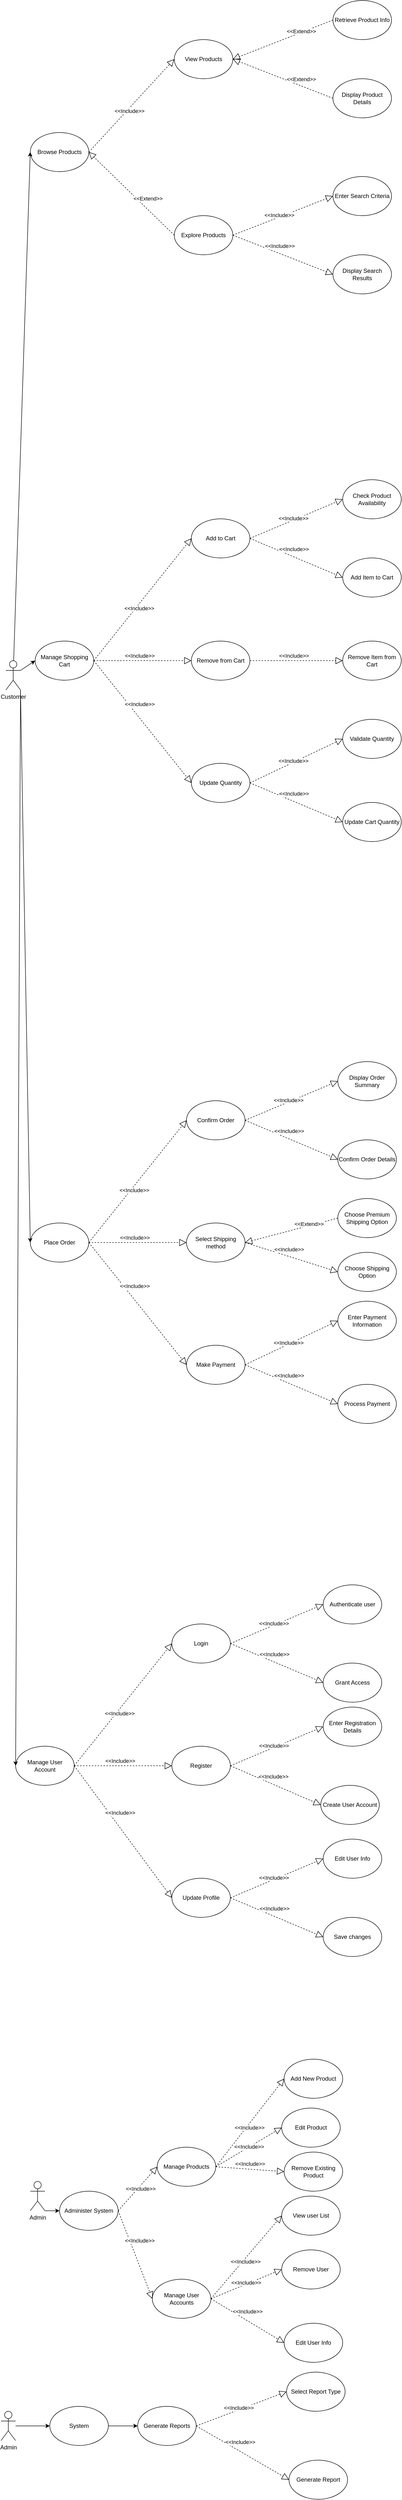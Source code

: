 <mxfile version="24.1.0" type="device">
  <diagram name="Page-1" id="H2FOLK643TPE5QBh98ee">
    <mxGraphModel dx="4780" dy="2930" grid="1" gridSize="10" guides="1" tooltips="1" connect="1" arrows="1" fold="1" page="1" pageScale="1" pageWidth="850" pageHeight="1100" math="0" shadow="0">
      <root>
        <mxCell id="0" />
        <mxCell id="1" parent="0" />
        <mxCell id="QdD4jBaarpmnHsl3jWZD-4" value="Browse Products" style="ellipse;whiteSpace=wrap;html=1;" parent="1" vertex="1">
          <mxGeometry x="80" y="500" width="120" height="80" as="geometry" />
        </mxCell>
        <mxCell id="QdD4jBaarpmnHsl3jWZD-5" style="rounded=0;orthogonalLoop=1;jettySize=auto;html=1;entryX=0;entryY=0.5;entryDx=0;entryDy=0;" parent="1" source="QdD4jBaarpmnHsl3jWZD-6" target="QdD4jBaarpmnHsl3jWZD-4" edge="1">
          <mxGeometry relative="1" as="geometry">
            <mxPoint x="170" y="690" as="sourcePoint" />
            <mxPoint x="310" y="690" as="targetPoint" />
          </mxGeometry>
        </mxCell>
        <mxCell id="QdD4jBaarpmnHsl3jWZD-6" value="Customer" style="shape=umlActor;verticalLabelPosition=bottom;verticalAlign=top;html=1;outlineConnect=0;" parent="1" vertex="1">
          <mxGeometry x="30" y="1580" width="30" height="60" as="geometry" />
        </mxCell>
        <mxCell id="QdD4jBaarpmnHsl3jWZD-7" value="View&amp;nbsp;Products" style="ellipse;whiteSpace=wrap;html=1;" parent="1" vertex="1">
          <mxGeometry x="375" y="310" width="120" height="80" as="geometry" />
        </mxCell>
        <mxCell id="QdD4jBaarpmnHsl3jWZD-8" value="Explore Products" style="ellipse;whiteSpace=wrap;html=1;" parent="1" vertex="1">
          <mxGeometry x="375" y="670" width="120" height="80" as="geometry" />
        </mxCell>
        <mxCell id="QdD4jBaarpmnHsl3jWZD-9" value="" style="endArrow=block;dashed=1;endFill=0;endSize=12;html=1;rounded=0;exitX=0;exitY=0.5;exitDx=0;exitDy=0;entryX=1;entryY=0.5;entryDx=0;entryDy=0;" parent="1" source="QdD4jBaarpmnHsl3jWZD-8" target="QdD4jBaarpmnHsl3jWZD-4" edge="1">
          <mxGeometry width="160" relative="1" as="geometry">
            <mxPoint x="365" y="539.66" as="sourcePoint" />
            <mxPoint x="225" y="539.66" as="targetPoint" />
          </mxGeometry>
        </mxCell>
        <mxCell id="QdD4jBaarpmnHsl3jWZD-10" value="&amp;lt;&amp;lt;Extend&amp;gt;&amp;gt;" style="edgeLabel;html=1;align=center;verticalAlign=middle;resizable=0;points=[];" parent="QdD4jBaarpmnHsl3jWZD-9" vertex="1" connectable="0">
          <mxGeometry x="-0.217" y="1" relative="1" as="geometry">
            <mxPoint x="15" y="-9" as="offset" />
          </mxGeometry>
        </mxCell>
        <mxCell id="QdD4jBaarpmnHsl3jWZD-11" value="" style="endArrow=block;dashed=1;endFill=0;endSize=12;html=1;rounded=0;exitX=1;exitY=0.5;exitDx=0;exitDy=0;entryX=0;entryY=0.5;entryDx=0;entryDy=0;" parent="1" source="QdD4jBaarpmnHsl3jWZD-4" target="QdD4jBaarpmnHsl3jWZD-7" edge="1">
          <mxGeometry width="160" relative="1" as="geometry">
            <mxPoint x="225" y="540" as="sourcePoint" />
            <mxPoint x="385" y="450" as="targetPoint" />
          </mxGeometry>
        </mxCell>
        <mxCell id="QdD4jBaarpmnHsl3jWZD-12" value="&amp;lt;&amp;lt;Include&amp;gt;&amp;gt;" style="edgeLabel;html=1;align=center;verticalAlign=middle;resizable=0;points=[];" parent="QdD4jBaarpmnHsl3jWZD-11" vertex="1" connectable="0">
          <mxGeometry x="-0.217" y="1" relative="1" as="geometry">
            <mxPoint x="15" y="-9" as="offset" />
          </mxGeometry>
        </mxCell>
        <mxCell id="QdD4jBaarpmnHsl3jWZD-13" value="Manage Shopping Cart" style="ellipse;whiteSpace=wrap;html=1;" parent="1" vertex="1">
          <mxGeometry x="90" y="1540" width="120" height="80" as="geometry" />
        </mxCell>
        <mxCell id="QdD4jBaarpmnHsl3jWZD-14" value="Add to Cart" style="ellipse;whiteSpace=wrap;html=1;" parent="1" vertex="1">
          <mxGeometry x="410" y="1290" width="120" height="80" as="geometry" />
        </mxCell>
        <mxCell id="QdD4jBaarpmnHsl3jWZD-15" value="Remove from Cart" style="ellipse;whiteSpace=wrap;html=1;" parent="1" vertex="1">
          <mxGeometry x="410" y="1540" width="120" height="80" as="geometry" />
        </mxCell>
        <mxCell id="QdD4jBaarpmnHsl3jWZD-16" value="" style="endArrow=block;dashed=1;endFill=0;endSize=12;html=1;rounded=0;exitX=1;exitY=0.5;exitDx=0;exitDy=0;entryX=0;entryY=0.5;entryDx=0;entryDy=0;" parent="1" source="QdD4jBaarpmnHsl3jWZD-13" target="QdD4jBaarpmnHsl3jWZD-15" edge="1">
          <mxGeometry width="160" relative="1" as="geometry">
            <mxPoint x="212.5" y="1260" as="sourcePoint" />
            <mxPoint x="377.5" y="1259.66" as="targetPoint" />
          </mxGeometry>
        </mxCell>
        <mxCell id="QdD4jBaarpmnHsl3jWZD-17" value="&amp;lt;&amp;lt;Include&amp;gt;&amp;gt;" style="edgeLabel;html=1;align=center;verticalAlign=middle;resizable=0;points=[];" parent="QdD4jBaarpmnHsl3jWZD-16" vertex="1" connectable="0">
          <mxGeometry x="-0.217" y="1" relative="1" as="geometry">
            <mxPoint x="15" y="-9" as="offset" />
          </mxGeometry>
        </mxCell>
        <mxCell id="QdD4jBaarpmnHsl3jWZD-18" value="" style="endArrow=block;dashed=1;endFill=0;endSize=12;html=1;rounded=0;exitX=1;exitY=0.5;exitDx=0;exitDy=0;entryX=0;entryY=0.5;entryDx=0;entryDy=0;" parent="1" source="QdD4jBaarpmnHsl3jWZD-13" target="QdD4jBaarpmnHsl3jWZD-14" edge="1">
          <mxGeometry width="160" relative="1" as="geometry">
            <mxPoint x="212.5" y="1260" as="sourcePoint" />
            <mxPoint x="397.5" y="1170" as="targetPoint" />
          </mxGeometry>
        </mxCell>
        <mxCell id="QdD4jBaarpmnHsl3jWZD-19" value="&amp;lt;&amp;lt;Include&amp;gt;&amp;gt;" style="edgeLabel;html=1;align=center;verticalAlign=middle;resizable=0;points=[];" parent="QdD4jBaarpmnHsl3jWZD-18" vertex="1" connectable="0">
          <mxGeometry x="-0.217" y="1" relative="1" as="geometry">
            <mxPoint x="15" y="-9" as="offset" />
          </mxGeometry>
        </mxCell>
        <mxCell id="QdD4jBaarpmnHsl3jWZD-20" value="Update Quantity" style="ellipse;whiteSpace=wrap;html=1;" parent="1" vertex="1">
          <mxGeometry x="410" y="1790" width="120" height="80" as="geometry" />
        </mxCell>
        <mxCell id="QdD4jBaarpmnHsl3jWZD-21" value="" style="endArrow=block;dashed=1;endFill=0;endSize=12;html=1;rounded=0;exitX=1;exitY=0.5;exitDx=0;exitDy=0;entryX=0;entryY=0.5;entryDx=0;entryDy=0;" parent="1" source="QdD4jBaarpmnHsl3jWZD-13" target="QdD4jBaarpmnHsl3jWZD-20" edge="1">
          <mxGeometry width="160" relative="1" as="geometry">
            <mxPoint x="190" y="1390" as="sourcePoint" />
            <mxPoint x="387.5" y="1349.66" as="targetPoint" />
          </mxGeometry>
        </mxCell>
        <mxCell id="QdD4jBaarpmnHsl3jWZD-22" value="&amp;lt;&amp;lt;Include&amp;gt;&amp;gt;" style="edgeLabel;html=1;align=center;verticalAlign=middle;resizable=0;points=[];" parent="QdD4jBaarpmnHsl3jWZD-21" vertex="1" connectable="0">
          <mxGeometry x="-0.217" y="1" relative="1" as="geometry">
            <mxPoint x="15" y="-9" as="offset" />
          </mxGeometry>
        </mxCell>
        <mxCell id="QdD4jBaarpmnHsl3jWZD-23" value="Check Product Availability" style="ellipse;whiteSpace=wrap;html=1;" parent="1" vertex="1">
          <mxGeometry x="720" y="1210" width="120" height="80" as="geometry" />
        </mxCell>
        <mxCell id="QdD4jBaarpmnHsl3jWZD-24" value="Add Item to Cart" style="ellipse;whiteSpace=wrap;html=1;" parent="1" vertex="1">
          <mxGeometry x="720" y="1370" width="120" height="80" as="geometry" />
        </mxCell>
        <mxCell id="QdD4jBaarpmnHsl3jWZD-25" value="" style="endArrow=block;dashed=1;endFill=0;endSize=12;html=1;rounded=0;exitX=1;exitY=0.5;exitDx=0;exitDy=0;entryX=0;entryY=0.5;entryDx=0;entryDy=0;" parent="1" source="QdD4jBaarpmnHsl3jWZD-14" target="QdD4jBaarpmnHsl3jWZD-24" edge="1">
          <mxGeometry width="160" relative="1" as="geometry">
            <mxPoint x="640" y="1230" as="sourcePoint" />
            <mxPoint x="805" y="1229.66" as="targetPoint" />
          </mxGeometry>
        </mxCell>
        <mxCell id="QdD4jBaarpmnHsl3jWZD-26" value="&amp;lt;&amp;lt;Include&amp;gt;&amp;gt;" style="edgeLabel;html=1;align=center;verticalAlign=middle;resizable=0;points=[];" parent="QdD4jBaarpmnHsl3jWZD-25" vertex="1" connectable="0">
          <mxGeometry x="-0.217" y="1" relative="1" as="geometry">
            <mxPoint x="15" y="-9" as="offset" />
          </mxGeometry>
        </mxCell>
        <mxCell id="QdD4jBaarpmnHsl3jWZD-27" value="" style="endArrow=block;dashed=1;endFill=0;endSize=12;html=1;rounded=0;exitX=1;exitY=0.5;exitDx=0;exitDy=0;entryX=0;entryY=0.5;entryDx=0;entryDy=0;" parent="1" source="QdD4jBaarpmnHsl3jWZD-14" target="QdD4jBaarpmnHsl3jWZD-23" edge="1">
          <mxGeometry width="160" relative="1" as="geometry">
            <mxPoint x="640" y="1230" as="sourcePoint" />
            <mxPoint x="825" y="1140" as="targetPoint" />
          </mxGeometry>
        </mxCell>
        <mxCell id="QdD4jBaarpmnHsl3jWZD-28" value="&amp;lt;&amp;lt;Include&amp;gt;&amp;gt;" style="edgeLabel;html=1;align=center;verticalAlign=middle;resizable=0;points=[];" parent="QdD4jBaarpmnHsl3jWZD-27" vertex="1" connectable="0">
          <mxGeometry x="-0.217" y="1" relative="1" as="geometry">
            <mxPoint x="15" y="-9" as="offset" />
          </mxGeometry>
        </mxCell>
        <mxCell id="QdD4jBaarpmnHsl3jWZD-29" value="Retrieve Product Info" style="ellipse;whiteSpace=wrap;html=1;" parent="1" vertex="1">
          <mxGeometry x="700" y="230" width="120" height="80" as="geometry" />
        </mxCell>
        <mxCell id="QdD4jBaarpmnHsl3jWZD-30" value="Display Product Details" style="ellipse;whiteSpace=wrap;html=1;" parent="1" vertex="1">
          <mxGeometry x="700" y="390" width="120" height="80" as="geometry" />
        </mxCell>
        <mxCell id="QdD4jBaarpmnHsl3jWZD-31" value="" style="endArrow=block;dashed=1;endFill=0;endSize=12;html=1;rounded=0;exitX=0;exitY=0.5;exitDx=0;exitDy=0;entryX=1;entryY=0.5;entryDx=0;entryDy=0;" parent="1" source="QdD4jBaarpmnHsl3jWZD-30" target="QdD4jBaarpmnHsl3jWZD-7" edge="1">
          <mxGeometry width="160" relative="1" as="geometry">
            <mxPoint x="887" y="499.66" as="sourcePoint" />
            <mxPoint x="590" y="490" as="targetPoint" />
          </mxGeometry>
        </mxCell>
        <mxCell id="QdD4jBaarpmnHsl3jWZD-32" value="&amp;lt;&amp;lt;Extend&amp;gt;&amp;gt;" style="edgeLabel;html=1;align=center;verticalAlign=middle;resizable=0;points=[];" parent="QdD4jBaarpmnHsl3jWZD-31" vertex="1" connectable="0">
          <mxGeometry x="-0.217" y="1" relative="1" as="geometry">
            <mxPoint x="15" y="-9" as="offset" />
          </mxGeometry>
        </mxCell>
        <mxCell id="QdD4jBaarpmnHsl3jWZD-33" value="" style="endArrow=block;dashed=1;endFill=0;endSize=12;html=1;rounded=0;exitX=0;exitY=0.5;exitDx=0;exitDy=0;entryX=1;entryY=0.5;entryDx=0;entryDy=0;" parent="1" source="QdD4jBaarpmnHsl3jWZD-29" target="QdD4jBaarpmnHsl3jWZD-7" edge="1">
          <mxGeometry width="160" relative="1" as="geometry">
            <mxPoint x="907" y="410" as="sourcePoint" />
            <mxPoint x="590" y="490" as="targetPoint" />
          </mxGeometry>
        </mxCell>
        <mxCell id="QdD4jBaarpmnHsl3jWZD-34" value="&amp;lt;&amp;lt;Extend&amp;gt;&amp;gt;" style="edgeLabel;html=1;align=center;verticalAlign=middle;resizable=0;points=[];" parent="QdD4jBaarpmnHsl3jWZD-33" vertex="1" connectable="0">
          <mxGeometry x="-0.217" y="1" relative="1" as="geometry">
            <mxPoint x="15" y="-9" as="offset" />
          </mxGeometry>
        </mxCell>
        <mxCell id="QdD4jBaarpmnHsl3jWZD-35" value="Enter Search Criteria" style="ellipse;whiteSpace=wrap;html=1;" parent="1" vertex="1">
          <mxGeometry x="700" y="590" width="120" height="80" as="geometry" />
        </mxCell>
        <mxCell id="QdD4jBaarpmnHsl3jWZD-36" value="Display Search Results" style="ellipse;whiteSpace=wrap;html=1;" parent="1" vertex="1">
          <mxGeometry x="700" y="750" width="120" height="80" as="geometry" />
        </mxCell>
        <mxCell id="QdD4jBaarpmnHsl3jWZD-37" value="" style="endArrow=block;dashed=1;endFill=0;endSize=12;html=1;rounded=0;exitX=1;exitY=0.5;exitDx=0;exitDy=0;entryX=0;entryY=0.5;entryDx=0;entryDy=0;" parent="1" source="QdD4jBaarpmnHsl3jWZD-8" target="QdD4jBaarpmnHsl3jWZD-36" edge="1">
          <mxGeometry width="160" relative="1" as="geometry">
            <mxPoint x="505" y="640" as="sourcePoint" />
            <mxPoint x="897" y="639.66" as="targetPoint" />
          </mxGeometry>
        </mxCell>
        <mxCell id="QdD4jBaarpmnHsl3jWZD-38" value="&amp;lt;&amp;lt;Include&amp;gt;&amp;gt;" style="edgeLabel;html=1;align=center;verticalAlign=middle;resizable=0;points=[];" parent="QdD4jBaarpmnHsl3jWZD-37" vertex="1" connectable="0">
          <mxGeometry x="-0.217" y="1" relative="1" as="geometry">
            <mxPoint x="15" y="-9" as="offset" />
          </mxGeometry>
        </mxCell>
        <mxCell id="QdD4jBaarpmnHsl3jWZD-39" value="" style="endArrow=block;dashed=1;endFill=0;endSize=12;html=1;rounded=0;exitX=1;exitY=0.5;exitDx=0;exitDy=0;entryX=0;entryY=0.5;entryDx=0;entryDy=0;" parent="1" source="QdD4jBaarpmnHsl3jWZD-8" target="QdD4jBaarpmnHsl3jWZD-35" edge="1">
          <mxGeometry width="160" relative="1" as="geometry">
            <mxPoint x="505" y="640" as="sourcePoint" />
            <mxPoint x="917" y="550" as="targetPoint" />
          </mxGeometry>
        </mxCell>
        <mxCell id="QdD4jBaarpmnHsl3jWZD-40" value="&amp;lt;&amp;lt;Include&amp;gt;&amp;gt;" style="edgeLabel;html=1;align=center;verticalAlign=middle;resizable=0;points=[];" parent="QdD4jBaarpmnHsl3jWZD-39" vertex="1" connectable="0">
          <mxGeometry x="-0.217" y="1" relative="1" as="geometry">
            <mxPoint x="15" y="-9" as="offset" />
          </mxGeometry>
        </mxCell>
        <mxCell id="QdD4jBaarpmnHsl3jWZD-41" value="Remove Item from Cart" style="ellipse;whiteSpace=wrap;html=1;" parent="1" vertex="1">
          <mxGeometry x="720" y="1540" width="120" height="80" as="geometry" />
        </mxCell>
        <mxCell id="QdD4jBaarpmnHsl3jWZD-45" value="" style="endArrow=block;dashed=1;endFill=0;endSize=12;html=1;rounded=0;exitX=1;exitY=0.5;exitDx=0;exitDy=0;entryX=0;entryY=0.5;entryDx=0;entryDy=0;" parent="1" source="QdD4jBaarpmnHsl3jWZD-15" target="QdD4jBaarpmnHsl3jWZD-41" edge="1">
          <mxGeometry width="160" relative="1" as="geometry">
            <mxPoint x="600" y="1620" as="sourcePoint" />
            <mxPoint x="895" y="1430" as="targetPoint" />
          </mxGeometry>
        </mxCell>
        <mxCell id="QdD4jBaarpmnHsl3jWZD-46" value="&amp;lt;&amp;lt;Include&amp;gt;&amp;gt;" style="edgeLabel;html=1;align=center;verticalAlign=middle;resizable=0;points=[];" parent="QdD4jBaarpmnHsl3jWZD-45" vertex="1" connectable="0">
          <mxGeometry x="-0.217" y="1" relative="1" as="geometry">
            <mxPoint x="15" y="-9" as="offset" />
          </mxGeometry>
        </mxCell>
        <mxCell id="QdD4jBaarpmnHsl3jWZD-47" value="Validate Quantity" style="ellipse;whiteSpace=wrap;html=1;" parent="1" vertex="1">
          <mxGeometry x="720" y="1700" width="120" height="80" as="geometry" />
        </mxCell>
        <mxCell id="QdD4jBaarpmnHsl3jWZD-48" value="Update Cart Quantity" style="ellipse;whiteSpace=wrap;html=1;" parent="1" vertex="1">
          <mxGeometry x="720" y="1870" width="120" height="80" as="geometry" />
        </mxCell>
        <mxCell id="QdD4jBaarpmnHsl3jWZD-49" value="" style="endArrow=block;dashed=1;endFill=0;endSize=12;html=1;rounded=0;entryX=0;entryY=0.5;entryDx=0;entryDy=0;exitX=1;exitY=0.5;exitDx=0;exitDy=0;" parent="1" source="QdD4jBaarpmnHsl3jWZD-20" target="QdD4jBaarpmnHsl3jWZD-48" edge="1">
          <mxGeometry width="160" relative="1" as="geometry">
            <mxPoint x="570" y="1790" as="sourcePoint" />
            <mxPoint x="845" y="1689.66" as="targetPoint" />
          </mxGeometry>
        </mxCell>
        <mxCell id="QdD4jBaarpmnHsl3jWZD-50" value="&amp;lt;&amp;lt;Include&amp;gt;&amp;gt;" style="edgeLabel;html=1;align=center;verticalAlign=middle;resizable=0;points=[];" parent="QdD4jBaarpmnHsl3jWZD-49" vertex="1" connectable="0">
          <mxGeometry x="-0.217" y="1" relative="1" as="geometry">
            <mxPoint x="15" y="-9" as="offset" />
          </mxGeometry>
        </mxCell>
        <mxCell id="QdD4jBaarpmnHsl3jWZD-51" value="" style="endArrow=block;dashed=1;endFill=0;endSize=12;html=1;rounded=0;entryX=0;entryY=0.5;entryDx=0;entryDy=0;exitX=1;exitY=0.5;exitDx=0;exitDy=0;" parent="1" source="QdD4jBaarpmnHsl3jWZD-20" target="QdD4jBaarpmnHsl3jWZD-47" edge="1">
          <mxGeometry width="160" relative="1" as="geometry">
            <mxPoint x="550" y="1780" as="sourcePoint" />
            <mxPoint x="865" y="1600" as="targetPoint" />
          </mxGeometry>
        </mxCell>
        <mxCell id="QdD4jBaarpmnHsl3jWZD-52" value="&amp;lt;&amp;lt;Include&amp;gt;&amp;gt;" style="edgeLabel;html=1;align=center;verticalAlign=middle;resizable=0;points=[];" parent="QdD4jBaarpmnHsl3jWZD-51" vertex="1" connectable="0">
          <mxGeometry x="-0.217" y="1" relative="1" as="geometry">
            <mxPoint x="15" y="-9" as="offset" />
          </mxGeometry>
        </mxCell>
        <mxCell id="QdD4jBaarpmnHsl3jWZD-53" value="Place Order" style="ellipse;whiteSpace=wrap;html=1;" parent="1" vertex="1">
          <mxGeometry x="80" y="2730" width="120" height="80" as="geometry" />
        </mxCell>
        <mxCell id="QdD4jBaarpmnHsl3jWZD-54" value="Confirm Order" style="ellipse;whiteSpace=wrap;html=1;" parent="1" vertex="1">
          <mxGeometry x="400" y="2480" width="120" height="80" as="geometry" />
        </mxCell>
        <mxCell id="QdD4jBaarpmnHsl3jWZD-55" value="Select Shipping method" style="ellipse;whiteSpace=wrap;html=1;" parent="1" vertex="1">
          <mxGeometry x="400" y="2730" width="120" height="80" as="geometry" />
        </mxCell>
        <mxCell id="QdD4jBaarpmnHsl3jWZD-56" value="" style="endArrow=block;dashed=1;endFill=0;endSize=12;html=1;rounded=0;exitX=1;exitY=0.5;exitDx=0;exitDy=0;entryX=0;entryY=0.5;entryDx=0;entryDy=0;" parent="1" source="QdD4jBaarpmnHsl3jWZD-53" target="QdD4jBaarpmnHsl3jWZD-55" edge="1">
          <mxGeometry width="160" relative="1" as="geometry">
            <mxPoint x="202.5" y="2450" as="sourcePoint" />
            <mxPoint x="367.5" y="2449.66" as="targetPoint" />
          </mxGeometry>
        </mxCell>
        <mxCell id="QdD4jBaarpmnHsl3jWZD-57" value="&amp;lt;&amp;lt;Include&amp;gt;&amp;gt;" style="edgeLabel;html=1;align=center;verticalAlign=middle;resizable=0;points=[];" parent="QdD4jBaarpmnHsl3jWZD-56" vertex="1" connectable="0">
          <mxGeometry x="-0.217" y="1" relative="1" as="geometry">
            <mxPoint x="15" y="-9" as="offset" />
          </mxGeometry>
        </mxCell>
        <mxCell id="QdD4jBaarpmnHsl3jWZD-58" value="" style="endArrow=block;dashed=1;endFill=0;endSize=12;html=1;rounded=0;exitX=1;exitY=0.5;exitDx=0;exitDy=0;entryX=0;entryY=0.5;entryDx=0;entryDy=0;" parent="1" source="QdD4jBaarpmnHsl3jWZD-53" target="QdD4jBaarpmnHsl3jWZD-54" edge="1">
          <mxGeometry width="160" relative="1" as="geometry">
            <mxPoint x="202.5" y="2450" as="sourcePoint" />
            <mxPoint x="387.5" y="2360" as="targetPoint" />
          </mxGeometry>
        </mxCell>
        <mxCell id="QdD4jBaarpmnHsl3jWZD-59" value="&amp;lt;&amp;lt;Include&amp;gt;&amp;gt;" style="edgeLabel;html=1;align=center;verticalAlign=middle;resizable=0;points=[];" parent="QdD4jBaarpmnHsl3jWZD-58" vertex="1" connectable="0">
          <mxGeometry x="-0.217" y="1" relative="1" as="geometry">
            <mxPoint x="15" y="-9" as="offset" />
          </mxGeometry>
        </mxCell>
        <mxCell id="QdD4jBaarpmnHsl3jWZD-60" value="Make Payment" style="ellipse;whiteSpace=wrap;html=1;" parent="1" vertex="1">
          <mxGeometry x="400" y="2980" width="120" height="80" as="geometry" />
        </mxCell>
        <mxCell id="QdD4jBaarpmnHsl3jWZD-61" value="" style="endArrow=block;dashed=1;endFill=0;endSize=12;html=1;rounded=0;exitX=1;exitY=0.5;exitDx=0;exitDy=0;entryX=0;entryY=0.5;entryDx=0;entryDy=0;" parent="1" source="QdD4jBaarpmnHsl3jWZD-53" target="QdD4jBaarpmnHsl3jWZD-60" edge="1">
          <mxGeometry width="160" relative="1" as="geometry">
            <mxPoint x="180" y="2580" as="sourcePoint" />
            <mxPoint x="377.5" y="2539.66" as="targetPoint" />
          </mxGeometry>
        </mxCell>
        <mxCell id="QdD4jBaarpmnHsl3jWZD-62" value="&amp;lt;&amp;lt;Include&amp;gt;&amp;gt;" style="edgeLabel;html=1;align=center;verticalAlign=middle;resizable=0;points=[];" parent="QdD4jBaarpmnHsl3jWZD-61" vertex="1" connectable="0">
          <mxGeometry x="-0.217" y="1" relative="1" as="geometry">
            <mxPoint x="15" y="-9" as="offset" />
          </mxGeometry>
        </mxCell>
        <mxCell id="QdD4jBaarpmnHsl3jWZD-63" value="Display Order Summary" style="ellipse;whiteSpace=wrap;html=1;" parent="1" vertex="1">
          <mxGeometry x="710" y="2400" width="120" height="80" as="geometry" />
        </mxCell>
        <mxCell id="QdD4jBaarpmnHsl3jWZD-64" value="Confirm Order Details" style="ellipse;whiteSpace=wrap;html=1;" parent="1" vertex="1">
          <mxGeometry x="710" y="2560" width="120" height="80" as="geometry" />
        </mxCell>
        <mxCell id="QdD4jBaarpmnHsl3jWZD-65" value="" style="endArrow=block;dashed=1;endFill=0;endSize=12;html=1;rounded=0;exitX=1;exitY=0.5;exitDx=0;exitDy=0;entryX=0;entryY=0.5;entryDx=0;entryDy=0;" parent="1" source="QdD4jBaarpmnHsl3jWZD-54" target="QdD4jBaarpmnHsl3jWZD-64" edge="1">
          <mxGeometry width="160" relative="1" as="geometry">
            <mxPoint x="630" y="2420" as="sourcePoint" />
            <mxPoint x="795" y="2419.66" as="targetPoint" />
          </mxGeometry>
        </mxCell>
        <mxCell id="QdD4jBaarpmnHsl3jWZD-66" value="&amp;lt;&amp;lt;Include&amp;gt;&amp;gt;" style="edgeLabel;html=1;align=center;verticalAlign=middle;resizable=0;points=[];" parent="QdD4jBaarpmnHsl3jWZD-65" vertex="1" connectable="0">
          <mxGeometry x="-0.217" y="1" relative="1" as="geometry">
            <mxPoint x="15" y="-9" as="offset" />
          </mxGeometry>
        </mxCell>
        <mxCell id="QdD4jBaarpmnHsl3jWZD-67" value="" style="endArrow=block;dashed=1;endFill=0;endSize=12;html=1;rounded=0;exitX=1;exitY=0.5;exitDx=0;exitDy=0;entryX=0;entryY=0.5;entryDx=0;entryDy=0;" parent="1" source="QdD4jBaarpmnHsl3jWZD-54" target="QdD4jBaarpmnHsl3jWZD-63" edge="1">
          <mxGeometry width="160" relative="1" as="geometry">
            <mxPoint x="630" y="2420" as="sourcePoint" />
            <mxPoint x="815" y="2330" as="targetPoint" />
          </mxGeometry>
        </mxCell>
        <mxCell id="QdD4jBaarpmnHsl3jWZD-68" value="&amp;lt;&amp;lt;Include&amp;gt;&amp;gt;" style="edgeLabel;html=1;align=center;verticalAlign=middle;resizable=0;points=[];" parent="QdD4jBaarpmnHsl3jWZD-67" vertex="1" connectable="0">
          <mxGeometry x="-0.217" y="1" relative="1" as="geometry">
            <mxPoint x="15" y="-9" as="offset" />
          </mxGeometry>
        </mxCell>
        <mxCell id="QdD4jBaarpmnHsl3jWZD-69" value="Choose Shipping Option" style="ellipse;whiteSpace=wrap;html=1;" parent="1" vertex="1">
          <mxGeometry x="710" y="2790" width="120" height="80" as="geometry" />
        </mxCell>
        <mxCell id="QdD4jBaarpmnHsl3jWZD-70" value="" style="endArrow=block;dashed=1;endFill=0;endSize=12;html=1;rounded=0;exitX=1;exitY=0.5;exitDx=0;exitDy=0;entryX=0;entryY=0.5;entryDx=0;entryDy=0;" parent="1" source="QdD4jBaarpmnHsl3jWZD-55" target="QdD4jBaarpmnHsl3jWZD-69" edge="1">
          <mxGeometry width="160" relative="1" as="geometry">
            <mxPoint x="590" y="2810" as="sourcePoint" />
            <mxPoint x="885" y="2620" as="targetPoint" />
          </mxGeometry>
        </mxCell>
        <mxCell id="QdD4jBaarpmnHsl3jWZD-71" value="&amp;lt;&amp;lt;Include&amp;gt;&amp;gt;" style="edgeLabel;html=1;align=center;verticalAlign=middle;resizable=0;points=[];" parent="QdD4jBaarpmnHsl3jWZD-70" vertex="1" connectable="0">
          <mxGeometry x="-0.217" y="1" relative="1" as="geometry">
            <mxPoint x="15" y="-9" as="offset" />
          </mxGeometry>
        </mxCell>
        <mxCell id="QdD4jBaarpmnHsl3jWZD-72" value="Enter Payment Information" style="ellipse;whiteSpace=wrap;html=1;" parent="1" vertex="1">
          <mxGeometry x="710" y="2890" width="120" height="80" as="geometry" />
        </mxCell>
        <mxCell id="QdD4jBaarpmnHsl3jWZD-73" value="Process Payment" style="ellipse;whiteSpace=wrap;html=1;" parent="1" vertex="1">
          <mxGeometry x="710" y="3060" width="120" height="80" as="geometry" />
        </mxCell>
        <mxCell id="QdD4jBaarpmnHsl3jWZD-74" value="" style="endArrow=block;dashed=1;endFill=0;endSize=12;html=1;rounded=0;entryX=0;entryY=0.5;entryDx=0;entryDy=0;exitX=1;exitY=0.5;exitDx=0;exitDy=0;" parent="1" source="QdD4jBaarpmnHsl3jWZD-60" target="QdD4jBaarpmnHsl3jWZD-73" edge="1">
          <mxGeometry width="160" relative="1" as="geometry">
            <mxPoint x="560" y="2980" as="sourcePoint" />
            <mxPoint x="835" y="2879.66" as="targetPoint" />
          </mxGeometry>
        </mxCell>
        <mxCell id="QdD4jBaarpmnHsl3jWZD-75" value="&amp;lt;&amp;lt;Include&amp;gt;&amp;gt;" style="edgeLabel;html=1;align=center;verticalAlign=middle;resizable=0;points=[];" parent="QdD4jBaarpmnHsl3jWZD-74" vertex="1" connectable="0">
          <mxGeometry x="-0.217" y="1" relative="1" as="geometry">
            <mxPoint x="15" y="-9" as="offset" />
          </mxGeometry>
        </mxCell>
        <mxCell id="QdD4jBaarpmnHsl3jWZD-76" value="" style="endArrow=block;dashed=1;endFill=0;endSize=12;html=1;rounded=0;entryX=0;entryY=0.5;entryDx=0;entryDy=0;exitX=1;exitY=0.5;exitDx=0;exitDy=0;" parent="1" source="QdD4jBaarpmnHsl3jWZD-60" target="QdD4jBaarpmnHsl3jWZD-72" edge="1">
          <mxGeometry width="160" relative="1" as="geometry">
            <mxPoint x="540" y="2970" as="sourcePoint" />
            <mxPoint x="855" y="2790" as="targetPoint" />
          </mxGeometry>
        </mxCell>
        <mxCell id="QdD4jBaarpmnHsl3jWZD-77" value="&amp;lt;&amp;lt;Include&amp;gt;&amp;gt;" style="edgeLabel;html=1;align=center;verticalAlign=middle;resizable=0;points=[];" parent="QdD4jBaarpmnHsl3jWZD-76" vertex="1" connectable="0">
          <mxGeometry x="-0.217" y="1" relative="1" as="geometry">
            <mxPoint x="15" y="-9" as="offset" />
          </mxGeometry>
        </mxCell>
        <mxCell id="QdD4jBaarpmnHsl3jWZD-78" value="Manage User Account" style="ellipse;whiteSpace=wrap;html=1;" parent="1" vertex="1">
          <mxGeometry x="50" y="3800" width="120" height="80" as="geometry" />
        </mxCell>
        <mxCell id="QdD4jBaarpmnHsl3jWZD-79" value="Login" style="ellipse;whiteSpace=wrap;html=1;" parent="1" vertex="1">
          <mxGeometry x="370" y="3550" width="120" height="80" as="geometry" />
        </mxCell>
        <mxCell id="QdD4jBaarpmnHsl3jWZD-80" value="Register" style="ellipse;whiteSpace=wrap;html=1;" parent="1" vertex="1">
          <mxGeometry x="370" y="3800" width="120" height="80" as="geometry" />
        </mxCell>
        <mxCell id="QdD4jBaarpmnHsl3jWZD-81" value="" style="endArrow=block;dashed=1;endFill=0;endSize=12;html=1;rounded=0;exitX=1;exitY=0.5;exitDx=0;exitDy=0;entryX=0;entryY=0.5;entryDx=0;entryDy=0;" parent="1" source="QdD4jBaarpmnHsl3jWZD-78" target="QdD4jBaarpmnHsl3jWZD-80" edge="1">
          <mxGeometry width="160" relative="1" as="geometry">
            <mxPoint x="172.5" y="3520" as="sourcePoint" />
            <mxPoint x="337.5" y="3519.66" as="targetPoint" />
          </mxGeometry>
        </mxCell>
        <mxCell id="QdD4jBaarpmnHsl3jWZD-82" value="&amp;lt;&amp;lt;Include&amp;gt;&amp;gt;" style="edgeLabel;html=1;align=center;verticalAlign=middle;resizable=0;points=[];" parent="QdD4jBaarpmnHsl3jWZD-81" vertex="1" connectable="0">
          <mxGeometry x="-0.217" y="1" relative="1" as="geometry">
            <mxPoint x="15" y="-9" as="offset" />
          </mxGeometry>
        </mxCell>
        <mxCell id="QdD4jBaarpmnHsl3jWZD-83" value="" style="endArrow=block;dashed=1;endFill=0;endSize=12;html=1;rounded=0;exitX=1;exitY=0.5;exitDx=0;exitDy=0;entryX=0;entryY=0.5;entryDx=0;entryDy=0;" parent="1" source="QdD4jBaarpmnHsl3jWZD-78" target="QdD4jBaarpmnHsl3jWZD-79" edge="1">
          <mxGeometry width="160" relative="1" as="geometry">
            <mxPoint x="172.5" y="3520" as="sourcePoint" />
            <mxPoint x="357.5" y="3430" as="targetPoint" />
          </mxGeometry>
        </mxCell>
        <mxCell id="QdD4jBaarpmnHsl3jWZD-84" value="&amp;lt;&amp;lt;Include&amp;gt;&amp;gt;" style="edgeLabel;html=1;align=center;verticalAlign=middle;resizable=0;points=[];" parent="QdD4jBaarpmnHsl3jWZD-83" vertex="1" connectable="0">
          <mxGeometry x="-0.217" y="1" relative="1" as="geometry">
            <mxPoint x="15" y="-9" as="offset" />
          </mxGeometry>
        </mxCell>
        <mxCell id="QdD4jBaarpmnHsl3jWZD-85" value="Update Profile" style="ellipse;whiteSpace=wrap;html=1;" parent="1" vertex="1">
          <mxGeometry x="370" y="4070" width="120" height="80" as="geometry" />
        </mxCell>
        <mxCell id="QdD4jBaarpmnHsl3jWZD-86" value="" style="endArrow=block;dashed=1;endFill=0;endSize=12;html=1;rounded=0;exitX=1;exitY=0.5;exitDx=0;exitDy=0;entryX=0;entryY=0.5;entryDx=0;entryDy=0;" parent="1" source="QdD4jBaarpmnHsl3jWZD-78" target="QdD4jBaarpmnHsl3jWZD-85" edge="1">
          <mxGeometry width="160" relative="1" as="geometry">
            <mxPoint x="150" y="3650" as="sourcePoint" />
            <mxPoint x="347.5" y="3609.66" as="targetPoint" />
          </mxGeometry>
        </mxCell>
        <mxCell id="QdD4jBaarpmnHsl3jWZD-87" value="&amp;lt;&amp;lt;Include&amp;gt;&amp;gt;" style="edgeLabel;html=1;align=center;verticalAlign=middle;resizable=0;points=[];" parent="QdD4jBaarpmnHsl3jWZD-86" vertex="1" connectable="0">
          <mxGeometry x="-0.217" y="1" relative="1" as="geometry">
            <mxPoint x="15" y="-9" as="offset" />
          </mxGeometry>
        </mxCell>
        <mxCell id="QdD4jBaarpmnHsl3jWZD-88" value="Authenticate user" style="ellipse;whiteSpace=wrap;html=1;" parent="1" vertex="1">
          <mxGeometry x="680" y="3470" width="120" height="80" as="geometry" />
        </mxCell>
        <mxCell id="QdD4jBaarpmnHsl3jWZD-89" value="Grant Access" style="ellipse;whiteSpace=wrap;html=1;" parent="1" vertex="1">
          <mxGeometry x="680" y="3630" width="120" height="80" as="geometry" />
        </mxCell>
        <mxCell id="QdD4jBaarpmnHsl3jWZD-90" value="" style="endArrow=block;dashed=1;endFill=0;endSize=12;html=1;rounded=0;exitX=1;exitY=0.5;exitDx=0;exitDy=0;entryX=0;entryY=0.5;entryDx=0;entryDy=0;" parent="1" source="QdD4jBaarpmnHsl3jWZD-79" target="QdD4jBaarpmnHsl3jWZD-89" edge="1">
          <mxGeometry width="160" relative="1" as="geometry">
            <mxPoint x="600" y="3490" as="sourcePoint" />
            <mxPoint x="765" y="3489.66" as="targetPoint" />
          </mxGeometry>
        </mxCell>
        <mxCell id="QdD4jBaarpmnHsl3jWZD-91" value="&amp;lt;&amp;lt;Include&amp;gt;&amp;gt;" style="edgeLabel;html=1;align=center;verticalAlign=middle;resizable=0;points=[];" parent="QdD4jBaarpmnHsl3jWZD-90" vertex="1" connectable="0">
          <mxGeometry x="-0.217" y="1" relative="1" as="geometry">
            <mxPoint x="15" y="-9" as="offset" />
          </mxGeometry>
        </mxCell>
        <mxCell id="QdD4jBaarpmnHsl3jWZD-92" value="" style="endArrow=block;dashed=1;endFill=0;endSize=12;html=1;rounded=0;exitX=1;exitY=0.5;exitDx=0;exitDy=0;entryX=0;entryY=0.5;entryDx=0;entryDy=0;" parent="1" source="QdD4jBaarpmnHsl3jWZD-79" target="QdD4jBaarpmnHsl3jWZD-88" edge="1">
          <mxGeometry width="160" relative="1" as="geometry">
            <mxPoint x="600" y="3490" as="sourcePoint" />
            <mxPoint x="785" y="3400" as="targetPoint" />
          </mxGeometry>
        </mxCell>
        <mxCell id="QdD4jBaarpmnHsl3jWZD-93" value="&amp;lt;&amp;lt;Include&amp;gt;&amp;gt;" style="edgeLabel;html=1;align=center;verticalAlign=middle;resizable=0;points=[];" parent="QdD4jBaarpmnHsl3jWZD-92" vertex="1" connectable="0">
          <mxGeometry x="-0.217" y="1" relative="1" as="geometry">
            <mxPoint x="15" y="-9" as="offset" />
          </mxGeometry>
        </mxCell>
        <mxCell id="QdD4jBaarpmnHsl3jWZD-94" value="Enter Registration Details" style="ellipse;whiteSpace=wrap;html=1;" parent="1" vertex="1">
          <mxGeometry x="680" y="3720" width="120" height="80" as="geometry" />
        </mxCell>
        <mxCell id="QdD4jBaarpmnHsl3jWZD-95" value="" style="endArrow=block;dashed=1;endFill=0;endSize=12;html=1;rounded=0;exitX=1;exitY=0.5;exitDx=0;exitDy=0;entryX=0;entryY=0.5;entryDx=0;entryDy=0;" parent="1" source="QdD4jBaarpmnHsl3jWZD-80" target="QdD4jBaarpmnHsl3jWZD-94" edge="1">
          <mxGeometry width="160" relative="1" as="geometry">
            <mxPoint x="560" y="3880" as="sourcePoint" />
            <mxPoint x="855" y="3690" as="targetPoint" />
          </mxGeometry>
        </mxCell>
        <mxCell id="QdD4jBaarpmnHsl3jWZD-96" value="&amp;lt;&amp;lt;Include&amp;gt;&amp;gt;" style="edgeLabel;html=1;align=center;verticalAlign=middle;resizable=0;points=[];" parent="QdD4jBaarpmnHsl3jWZD-95" vertex="1" connectable="0">
          <mxGeometry x="-0.217" y="1" relative="1" as="geometry">
            <mxPoint x="15" y="-9" as="offset" />
          </mxGeometry>
        </mxCell>
        <mxCell id="QdD4jBaarpmnHsl3jWZD-97" value="Edit User Info" style="ellipse;whiteSpace=wrap;html=1;" parent="1" vertex="1">
          <mxGeometry x="680" y="3990" width="120" height="80" as="geometry" />
        </mxCell>
        <mxCell id="QdD4jBaarpmnHsl3jWZD-98" value="Save changes" style="ellipse;whiteSpace=wrap;html=1;" parent="1" vertex="1">
          <mxGeometry x="680" y="4150" width="120" height="80" as="geometry" />
        </mxCell>
        <mxCell id="QdD4jBaarpmnHsl3jWZD-99" value="" style="endArrow=block;dashed=1;endFill=0;endSize=12;html=1;rounded=0;entryX=0;entryY=0.5;entryDx=0;entryDy=0;exitX=1;exitY=0.5;exitDx=0;exitDy=0;" parent="1" source="QdD4jBaarpmnHsl3jWZD-85" target="QdD4jBaarpmnHsl3jWZD-98" edge="1">
          <mxGeometry width="160" relative="1" as="geometry">
            <mxPoint x="530" y="4050" as="sourcePoint" />
            <mxPoint x="805" y="3949.66" as="targetPoint" />
          </mxGeometry>
        </mxCell>
        <mxCell id="QdD4jBaarpmnHsl3jWZD-100" value="&amp;lt;&amp;lt;Include&amp;gt;&amp;gt;" style="edgeLabel;html=1;align=center;verticalAlign=middle;resizable=0;points=[];" parent="QdD4jBaarpmnHsl3jWZD-99" vertex="1" connectable="0">
          <mxGeometry x="-0.217" y="1" relative="1" as="geometry">
            <mxPoint x="15" y="-9" as="offset" />
          </mxGeometry>
        </mxCell>
        <mxCell id="QdD4jBaarpmnHsl3jWZD-101" value="" style="endArrow=block;dashed=1;endFill=0;endSize=12;html=1;rounded=0;entryX=0;entryY=0.5;entryDx=0;entryDy=0;exitX=1;exitY=0.5;exitDx=0;exitDy=0;" parent="1" source="QdD4jBaarpmnHsl3jWZD-85" target="QdD4jBaarpmnHsl3jWZD-97" edge="1">
          <mxGeometry width="160" relative="1" as="geometry">
            <mxPoint x="510" y="4040" as="sourcePoint" />
            <mxPoint x="825" y="3860" as="targetPoint" />
          </mxGeometry>
        </mxCell>
        <mxCell id="QdD4jBaarpmnHsl3jWZD-102" value="&amp;lt;&amp;lt;Include&amp;gt;&amp;gt;" style="edgeLabel;html=1;align=center;verticalAlign=middle;resizable=0;points=[];" parent="QdD4jBaarpmnHsl3jWZD-101" vertex="1" connectable="0">
          <mxGeometry x="-0.217" y="1" relative="1" as="geometry">
            <mxPoint x="15" y="-9" as="offset" />
          </mxGeometry>
        </mxCell>
        <mxCell id="QdD4jBaarpmnHsl3jWZD-103" value="Create User Account" style="ellipse;whiteSpace=wrap;html=1;" parent="1" vertex="1">
          <mxGeometry x="675" y="3880" width="120" height="80" as="geometry" />
        </mxCell>
        <mxCell id="QdD4jBaarpmnHsl3jWZD-104" value="" style="endArrow=block;dashed=1;endFill=0;endSize=12;html=1;rounded=0;exitX=1;exitY=0.5;exitDx=0;exitDy=0;entryX=0;entryY=0.5;entryDx=0;entryDy=0;" parent="1" source="QdD4jBaarpmnHsl3jWZD-80" target="QdD4jBaarpmnHsl3jWZD-103" edge="1">
          <mxGeometry width="160" relative="1" as="geometry">
            <mxPoint x="562.5" y="3850.0" as="sourcePoint" />
            <mxPoint x="882.5" y="3719.66" as="targetPoint" />
          </mxGeometry>
        </mxCell>
        <mxCell id="QdD4jBaarpmnHsl3jWZD-105" value="&amp;lt;&amp;lt;Include&amp;gt;&amp;gt;" style="edgeLabel;html=1;align=center;verticalAlign=middle;resizable=0;points=[];" parent="QdD4jBaarpmnHsl3jWZD-104" vertex="1" connectable="0">
          <mxGeometry x="-0.217" y="1" relative="1" as="geometry">
            <mxPoint x="15" y="-9" as="offset" />
          </mxGeometry>
        </mxCell>
        <mxCell id="QdD4jBaarpmnHsl3jWZD-106" value="Administer System" style="ellipse;whiteSpace=wrap;html=1;" parent="1" vertex="1">
          <mxGeometry x="140" y="4710" width="120" height="80" as="geometry" />
        </mxCell>
        <mxCell id="QdD4jBaarpmnHsl3jWZD-107" value="Manage Products" style="ellipse;whiteSpace=wrap;html=1;" parent="1" vertex="1">
          <mxGeometry x="340" y="4620" width="120" height="80" as="geometry" />
        </mxCell>
        <mxCell id="QdD4jBaarpmnHsl3jWZD-108" value="Manage User Accounts" style="ellipse;whiteSpace=wrap;html=1;" parent="1" vertex="1">
          <mxGeometry x="330" y="4890" width="120" height="80" as="geometry" />
        </mxCell>
        <mxCell id="QdD4jBaarpmnHsl3jWZD-109" value="" style="endArrow=block;dashed=1;endFill=0;endSize=12;html=1;rounded=0;exitX=1;exitY=0.5;exitDx=0;exitDy=0;entryX=0;entryY=0.5;entryDx=0;entryDy=0;" parent="1" source="QdD4jBaarpmnHsl3jWZD-106" target="QdD4jBaarpmnHsl3jWZD-108" edge="1">
          <mxGeometry width="160" relative="1" as="geometry">
            <mxPoint x="262.5" y="4430" as="sourcePoint" />
            <mxPoint x="427.5" y="4429.66" as="targetPoint" />
          </mxGeometry>
        </mxCell>
        <mxCell id="QdD4jBaarpmnHsl3jWZD-110" value="&amp;lt;&amp;lt;Include&amp;gt;&amp;gt;" style="edgeLabel;html=1;align=center;verticalAlign=middle;resizable=0;points=[];" parent="QdD4jBaarpmnHsl3jWZD-109" vertex="1" connectable="0">
          <mxGeometry x="-0.217" y="1" relative="1" as="geometry">
            <mxPoint x="15" y="-9" as="offset" />
          </mxGeometry>
        </mxCell>
        <mxCell id="QdD4jBaarpmnHsl3jWZD-111" value="" style="endArrow=block;dashed=1;endFill=0;endSize=12;html=1;rounded=0;exitX=1;exitY=0.5;exitDx=0;exitDy=0;entryX=0;entryY=0.5;entryDx=0;entryDy=0;" parent="1" source="QdD4jBaarpmnHsl3jWZD-106" target="QdD4jBaarpmnHsl3jWZD-107" edge="1">
          <mxGeometry width="160" relative="1" as="geometry">
            <mxPoint x="262.5" y="4430" as="sourcePoint" />
            <mxPoint x="447.5" y="4340" as="targetPoint" />
          </mxGeometry>
        </mxCell>
        <mxCell id="QdD4jBaarpmnHsl3jWZD-112" value="&amp;lt;&amp;lt;Include&amp;gt;&amp;gt;" style="edgeLabel;html=1;align=center;verticalAlign=middle;resizable=0;points=[];" parent="QdD4jBaarpmnHsl3jWZD-111" vertex="1" connectable="0">
          <mxGeometry x="-0.217" y="1" relative="1" as="geometry">
            <mxPoint x="15" y="-9" as="offset" />
          </mxGeometry>
        </mxCell>
        <mxCell id="QdD4jBaarpmnHsl3jWZD-113" value="Generate Reports" style="ellipse;whiteSpace=wrap;html=1;" parent="1" vertex="1">
          <mxGeometry x="300" y="5150" width="120" height="80" as="geometry" />
        </mxCell>
        <mxCell id="QdD4jBaarpmnHsl3jWZD-116" value="Add New Product" style="ellipse;whiteSpace=wrap;html=1;" parent="1" vertex="1">
          <mxGeometry x="600" y="4440" width="120" height="80" as="geometry" />
        </mxCell>
        <mxCell id="QdD4jBaarpmnHsl3jWZD-117" value="Remove Existing Product" style="ellipse;whiteSpace=wrap;html=1;" parent="1" vertex="1">
          <mxGeometry x="600" y="4630" width="120" height="80" as="geometry" />
        </mxCell>
        <mxCell id="QdD4jBaarpmnHsl3jWZD-118" value="" style="endArrow=block;dashed=1;endFill=0;endSize=12;html=1;rounded=0;exitX=1;exitY=0.5;exitDx=0;exitDy=0;entryX=0;entryY=0.5;entryDx=0;entryDy=0;" parent="1" source="QdD4jBaarpmnHsl3jWZD-107" target="QdD4jBaarpmnHsl3jWZD-117" edge="1">
          <mxGeometry width="160" relative="1" as="geometry">
            <mxPoint x="690" y="4400" as="sourcePoint" />
            <mxPoint x="855" y="4399.66" as="targetPoint" />
          </mxGeometry>
        </mxCell>
        <mxCell id="QdD4jBaarpmnHsl3jWZD-119" value="&amp;lt;&amp;lt;Include&amp;gt;&amp;gt;" style="edgeLabel;html=1;align=center;verticalAlign=middle;resizable=0;points=[];" parent="QdD4jBaarpmnHsl3jWZD-118" vertex="1" connectable="0">
          <mxGeometry x="-0.217" y="1" relative="1" as="geometry">
            <mxPoint x="15" y="-9" as="offset" />
          </mxGeometry>
        </mxCell>
        <mxCell id="QdD4jBaarpmnHsl3jWZD-120" value="" style="endArrow=block;dashed=1;endFill=0;endSize=12;html=1;rounded=0;exitX=1;exitY=0.5;exitDx=0;exitDy=0;entryX=0;entryY=0.5;entryDx=0;entryDy=0;" parent="1" source="QdD4jBaarpmnHsl3jWZD-107" target="QdD4jBaarpmnHsl3jWZD-116" edge="1">
          <mxGeometry width="160" relative="1" as="geometry">
            <mxPoint x="690" y="4400" as="sourcePoint" />
            <mxPoint x="875" y="4310" as="targetPoint" />
          </mxGeometry>
        </mxCell>
        <mxCell id="QdD4jBaarpmnHsl3jWZD-121" value="&amp;lt;&amp;lt;Include&amp;gt;&amp;gt;" style="edgeLabel;html=1;align=center;verticalAlign=middle;resizable=0;points=[];" parent="QdD4jBaarpmnHsl3jWZD-120" vertex="1" connectable="0">
          <mxGeometry x="-0.217" y="1" relative="1" as="geometry">
            <mxPoint x="15" y="-9" as="offset" />
          </mxGeometry>
        </mxCell>
        <mxCell id="QdD4jBaarpmnHsl3jWZD-122" value="View user List" style="ellipse;whiteSpace=wrap;html=1;" parent="1" vertex="1">
          <mxGeometry x="595" y="4720" width="120" height="80" as="geometry" />
        </mxCell>
        <mxCell id="QdD4jBaarpmnHsl3jWZD-123" value="" style="endArrow=block;dashed=1;endFill=0;endSize=12;html=1;rounded=0;exitX=1;exitY=0.5;exitDx=0;exitDy=0;entryX=0;entryY=0.5;entryDx=0;entryDy=0;" parent="1" source="QdD4jBaarpmnHsl3jWZD-108" target="QdD4jBaarpmnHsl3jWZD-122" edge="1">
          <mxGeometry width="160" relative="1" as="geometry">
            <mxPoint x="650" y="4790" as="sourcePoint" />
            <mxPoint x="945" y="4600" as="targetPoint" />
          </mxGeometry>
        </mxCell>
        <mxCell id="QdD4jBaarpmnHsl3jWZD-124" value="&amp;lt;&amp;lt;Include&amp;gt;&amp;gt;" style="edgeLabel;html=1;align=center;verticalAlign=middle;resizable=0;points=[];" parent="QdD4jBaarpmnHsl3jWZD-123" vertex="1" connectable="0">
          <mxGeometry x="-0.217" y="1" relative="1" as="geometry">
            <mxPoint x="15" y="-9" as="offset" />
          </mxGeometry>
        </mxCell>
        <mxCell id="QdD4jBaarpmnHsl3jWZD-125" value="Select Report Type" style="ellipse;whiteSpace=wrap;html=1;" parent="1" vertex="1">
          <mxGeometry x="605" y="5080" width="120" height="80" as="geometry" />
        </mxCell>
        <mxCell id="QdD4jBaarpmnHsl3jWZD-126" value="Generate Report" style="ellipse;whiteSpace=wrap;html=1;" parent="1" vertex="1">
          <mxGeometry x="610" y="5260" width="120" height="80" as="geometry" />
        </mxCell>
        <mxCell id="QdD4jBaarpmnHsl3jWZD-127" value="" style="endArrow=block;dashed=1;endFill=0;endSize=12;html=1;rounded=0;entryX=0;entryY=0.5;entryDx=0;entryDy=0;exitX=1;exitY=0.5;exitDx=0;exitDy=0;" parent="1" source="QdD4jBaarpmnHsl3jWZD-113" target="QdD4jBaarpmnHsl3jWZD-126" edge="1">
          <mxGeometry width="160" relative="1" as="geometry">
            <mxPoint x="460" y="5050" as="sourcePoint" />
            <mxPoint x="735" y="4949.66" as="targetPoint" />
          </mxGeometry>
        </mxCell>
        <mxCell id="QdD4jBaarpmnHsl3jWZD-128" value="&amp;lt;&amp;lt;Include&amp;gt;&amp;gt;" style="edgeLabel;html=1;align=center;verticalAlign=middle;resizable=0;points=[];" parent="QdD4jBaarpmnHsl3jWZD-127" vertex="1" connectable="0">
          <mxGeometry x="-0.217" y="1" relative="1" as="geometry">
            <mxPoint x="15" y="-9" as="offset" />
          </mxGeometry>
        </mxCell>
        <mxCell id="QdD4jBaarpmnHsl3jWZD-129" value="" style="endArrow=block;dashed=1;endFill=0;endSize=12;html=1;rounded=0;entryX=0;entryY=0.5;entryDx=0;entryDy=0;exitX=1;exitY=0.5;exitDx=0;exitDy=0;" parent="1" source="QdD4jBaarpmnHsl3jWZD-113" target="QdD4jBaarpmnHsl3jWZD-125" edge="1">
          <mxGeometry width="160" relative="1" as="geometry">
            <mxPoint x="440" y="5040" as="sourcePoint" />
            <mxPoint x="755" y="4860" as="targetPoint" />
          </mxGeometry>
        </mxCell>
        <mxCell id="QdD4jBaarpmnHsl3jWZD-130" value="&amp;lt;&amp;lt;Include&amp;gt;&amp;gt;" style="edgeLabel;html=1;align=center;verticalAlign=middle;resizable=0;points=[];" parent="QdD4jBaarpmnHsl3jWZD-129" vertex="1" connectable="0">
          <mxGeometry x="-0.217" y="1" relative="1" as="geometry">
            <mxPoint x="15" y="-9" as="offset" />
          </mxGeometry>
        </mxCell>
        <mxCell id="QdD4jBaarpmnHsl3jWZD-131" value="Edit User Info" style="ellipse;whiteSpace=wrap;html=1;" parent="1" vertex="1">
          <mxGeometry x="600" y="4980" width="120" height="80" as="geometry" />
        </mxCell>
        <mxCell id="QdD4jBaarpmnHsl3jWZD-132" value="" style="endArrow=block;dashed=1;endFill=0;endSize=12;html=1;rounded=0;exitX=1;exitY=0.5;exitDx=0;exitDy=0;entryX=0;entryY=0.5;entryDx=0;entryDy=0;" parent="1" source="QdD4jBaarpmnHsl3jWZD-108" target="QdD4jBaarpmnHsl3jWZD-131" edge="1">
          <mxGeometry width="160" relative="1" as="geometry">
            <mxPoint x="652.5" y="4760.0" as="sourcePoint" />
            <mxPoint x="765" y="4920" as="targetPoint" />
          </mxGeometry>
        </mxCell>
        <mxCell id="QdD4jBaarpmnHsl3jWZD-133" value="&amp;lt;&amp;lt;Include&amp;gt;&amp;gt;" style="edgeLabel;html=1;align=center;verticalAlign=middle;resizable=0;points=[];" parent="QdD4jBaarpmnHsl3jWZD-132" vertex="1" connectable="0">
          <mxGeometry x="-0.217" y="1" relative="1" as="geometry">
            <mxPoint x="15" y="-9" as="offset" />
          </mxGeometry>
        </mxCell>
        <mxCell id="QdD4jBaarpmnHsl3jWZD-134" value="Admin" style="shape=umlActor;verticalLabelPosition=bottom;verticalAlign=top;html=1;outlineConnect=0;" parent="1" vertex="1">
          <mxGeometry x="80" y="4690" width="30" height="60" as="geometry" />
        </mxCell>
        <mxCell id="QdD4jBaarpmnHsl3jWZD-135" style="rounded=0;orthogonalLoop=1;jettySize=auto;html=1;entryX=0;entryY=0.5;entryDx=0;entryDy=0;" parent="1" source="QdD4jBaarpmnHsl3jWZD-6" target="QdD4jBaarpmnHsl3jWZD-13" edge="1">
          <mxGeometry relative="1" as="geometry">
            <mxPoint x="110" y="1140" as="sourcePoint" />
            <mxPoint x="330" y="1140" as="targetPoint" />
          </mxGeometry>
        </mxCell>
        <mxCell id="QdD4jBaarpmnHsl3jWZD-136" style="rounded=0;orthogonalLoop=1;jettySize=auto;html=1;entryX=0;entryY=0.5;entryDx=0;entryDy=0;exitX=1;exitY=1;exitDx=0;exitDy=0;exitPerimeter=0;" parent="1" source="QdD4jBaarpmnHsl3jWZD-6" target="QdD4jBaarpmnHsl3jWZD-53" edge="1">
          <mxGeometry relative="1" as="geometry">
            <mxPoint x="70" y="2180" as="sourcePoint" />
            <mxPoint x="250" y="2180" as="targetPoint" />
          </mxGeometry>
        </mxCell>
        <mxCell id="QdD4jBaarpmnHsl3jWZD-141" style="rounded=0;orthogonalLoop=1;jettySize=auto;html=1;entryX=0;entryY=0.5;entryDx=0;entryDy=0;exitX=1;exitY=1;exitDx=0;exitDy=0;exitPerimeter=0;" parent="1" source="QdD4jBaarpmnHsl3jWZD-6" target="QdD4jBaarpmnHsl3jWZD-78" edge="1">
          <mxGeometry relative="1" as="geometry">
            <mxPoint x="140" y="1620" as="sourcePoint" />
            <mxPoint x="320" y="2390" as="targetPoint" />
          </mxGeometry>
        </mxCell>
        <mxCell id="QdD4jBaarpmnHsl3jWZD-142" style="rounded=0;orthogonalLoop=1;jettySize=auto;html=1;entryX=0;entryY=0.5;entryDx=0;entryDy=0;exitX=1;exitY=1;exitDx=0;exitDy=0;exitPerimeter=0;" parent="1" source="QdD4jBaarpmnHsl3jWZD-134" target="QdD4jBaarpmnHsl3jWZD-106" edge="1">
          <mxGeometry relative="1" as="geometry">
            <mxPoint x="70" y="3800" as="sourcePoint" />
            <mxPoint x="265" y="4190" as="targetPoint" />
          </mxGeometry>
        </mxCell>
        <mxCell id="KILsr3_PLqIHw2CQALnG-37" value="Choose Premium Shipping Option" style="ellipse;whiteSpace=wrap;html=1;" parent="1" vertex="1">
          <mxGeometry x="710" y="2680" width="120" height="80" as="geometry" />
        </mxCell>
        <mxCell id="KILsr3_PLqIHw2CQALnG-38" value="" style="endArrow=block;dashed=1;endFill=0;endSize=12;html=1;rounded=0;exitX=0;exitY=0.5;exitDx=0;exitDy=0;entryX=1;entryY=0.5;entryDx=0;entryDy=0;" parent="1" source="KILsr3_PLqIHw2CQALnG-37" target="QdD4jBaarpmnHsl3jWZD-55" edge="1">
          <mxGeometry width="160" relative="1" as="geometry">
            <mxPoint x="740" y="2730" as="sourcePoint" />
            <mxPoint x="530" y="2730" as="targetPoint" />
          </mxGeometry>
        </mxCell>
        <mxCell id="KILsr3_PLqIHw2CQALnG-39" value="&amp;lt;&amp;lt;Extend&amp;gt;&amp;gt;" style="edgeLabel;html=1;align=center;verticalAlign=middle;resizable=0;points=[];" parent="KILsr3_PLqIHw2CQALnG-38" vertex="1" connectable="0">
          <mxGeometry x="-0.217" y="1" relative="1" as="geometry">
            <mxPoint x="15" y="-9" as="offset" />
          </mxGeometry>
        </mxCell>
        <mxCell id="KILsr3_PLqIHw2CQALnG-40" value="Edit Product" style="ellipse;whiteSpace=wrap;html=1;" parent="1" vertex="1">
          <mxGeometry x="595" y="4540" width="120" height="80" as="geometry" />
        </mxCell>
        <mxCell id="KILsr3_PLqIHw2CQALnG-41" value="" style="endArrow=block;dashed=1;endFill=0;endSize=12;html=1;rounded=0;exitX=1;exitY=0.5;exitDx=0;exitDy=0;entryX=0;entryY=0.5;entryDx=0;entryDy=0;" parent="1" source="QdD4jBaarpmnHsl3jWZD-107" target="KILsr3_PLqIHw2CQALnG-40" edge="1">
          <mxGeometry width="160" relative="1" as="geometry">
            <mxPoint x="570" y="4540" as="sourcePoint" />
            <mxPoint x="760" y="4460" as="targetPoint" />
          </mxGeometry>
        </mxCell>
        <mxCell id="KILsr3_PLqIHw2CQALnG-42" value="&amp;lt;&amp;lt;Include&amp;gt;&amp;gt;" style="edgeLabel;html=1;align=center;verticalAlign=middle;resizable=0;points=[];" parent="KILsr3_PLqIHw2CQALnG-41" vertex="1" connectable="0">
          <mxGeometry x="-0.217" y="1" relative="1" as="geometry">
            <mxPoint x="15" y="-9" as="offset" />
          </mxGeometry>
        </mxCell>
        <mxCell id="KILsr3_PLqIHw2CQALnG-43" value="Remove User" style="ellipse;whiteSpace=wrap;html=1;" parent="1" vertex="1">
          <mxGeometry x="595" y="4830" width="120" height="80" as="geometry" />
        </mxCell>
        <mxCell id="KILsr3_PLqIHw2CQALnG-44" value="" style="endArrow=block;dashed=1;endFill=0;endSize=12;html=1;rounded=0;exitX=1;exitY=0.5;exitDx=0;exitDy=0;entryX=0;entryY=0.5;entryDx=0;entryDy=0;" parent="1" source="QdD4jBaarpmnHsl3jWZD-108" target="KILsr3_PLqIHw2CQALnG-43" edge="1">
          <mxGeometry width="160" relative="1" as="geometry">
            <mxPoint x="670" y="4780" as="sourcePoint" />
            <mxPoint x="855" y="4730" as="targetPoint" />
          </mxGeometry>
        </mxCell>
        <mxCell id="KILsr3_PLqIHw2CQALnG-45" value="&amp;lt;&amp;lt;Include&amp;gt;&amp;gt;" style="edgeLabel;html=1;align=center;verticalAlign=middle;resizable=0;points=[];" parent="KILsr3_PLqIHw2CQALnG-44" vertex="1" connectable="0">
          <mxGeometry x="-0.217" y="1" relative="1" as="geometry">
            <mxPoint x="15" y="-9" as="offset" />
          </mxGeometry>
        </mxCell>
        <mxCell id="KILsr3_PLqIHw2CQALnG-46" value="Admin" style="shape=umlActor;verticalLabelPosition=bottom;verticalAlign=top;html=1;outlineConnect=0;" parent="1" vertex="1">
          <mxGeometry x="20" y="5160" width="30" height="60" as="geometry" />
        </mxCell>
        <mxCell id="KILsr3_PLqIHw2CQALnG-47" value="System" style="ellipse;whiteSpace=wrap;html=1;" parent="1" vertex="1">
          <mxGeometry x="120" y="5150" width="120" height="80" as="geometry" />
        </mxCell>
        <mxCell id="KILsr3_PLqIHw2CQALnG-48" value="" style="endArrow=classic;html=1;rounded=0;entryX=0;entryY=0.5;entryDx=0;entryDy=0;" parent="1" source="KILsr3_PLqIHw2CQALnG-46" target="KILsr3_PLqIHw2CQALnG-47" edge="1">
          <mxGeometry width="50" height="50" relative="1" as="geometry">
            <mxPoint x="490" y="5110" as="sourcePoint" />
            <mxPoint x="540" y="5060" as="targetPoint" />
          </mxGeometry>
        </mxCell>
        <mxCell id="KILsr3_PLqIHw2CQALnG-49" value="" style="endArrow=classic;html=1;rounded=0;exitX=1;exitY=0.5;exitDx=0;exitDy=0;entryX=0;entryY=0.5;entryDx=0;entryDy=0;" parent="1" source="KILsr3_PLqIHw2CQALnG-47" target="QdD4jBaarpmnHsl3jWZD-113" edge="1">
          <mxGeometry width="50" height="50" relative="1" as="geometry">
            <mxPoint x="520" y="5130" as="sourcePoint" />
            <mxPoint x="570" y="5080" as="targetPoint" />
          </mxGeometry>
        </mxCell>
      </root>
    </mxGraphModel>
  </diagram>
</mxfile>
